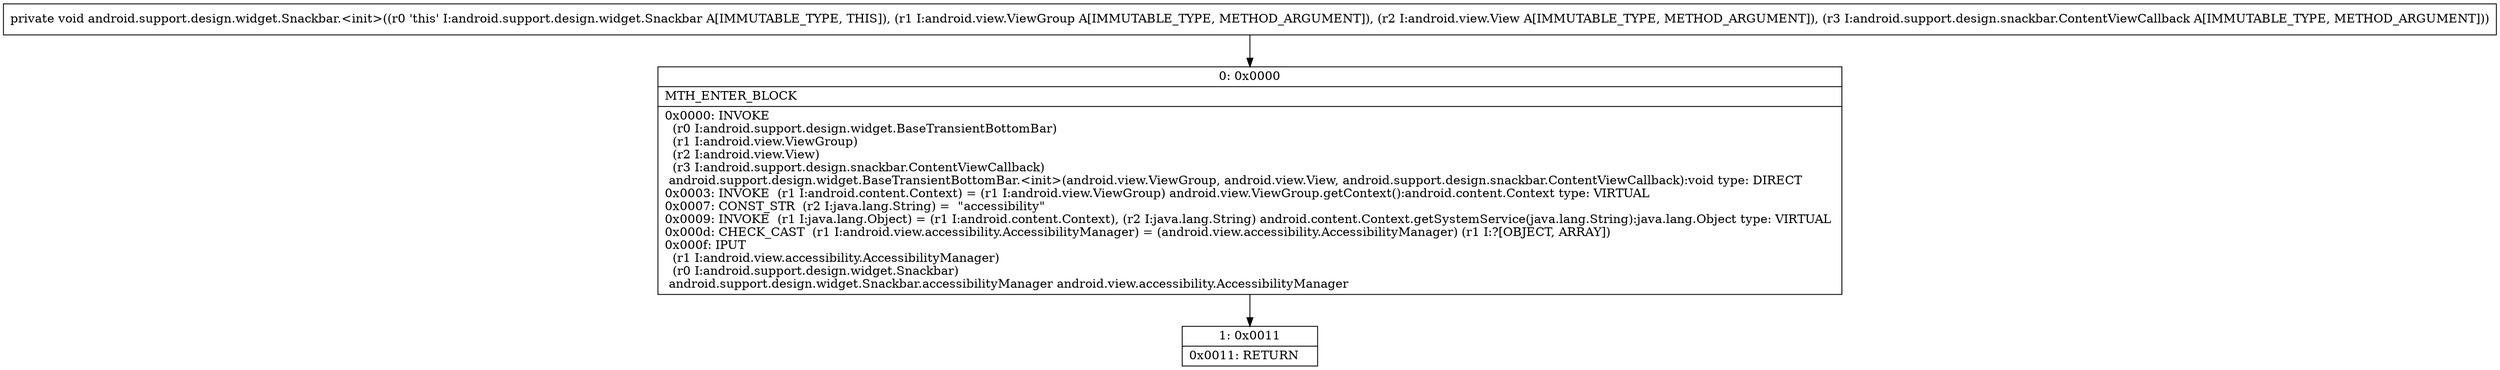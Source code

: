 digraph "CFG forandroid.support.design.widget.Snackbar.\<init\>(Landroid\/view\/ViewGroup;Landroid\/view\/View;Landroid\/support\/design\/snackbar\/ContentViewCallback;)V" {
Node_0 [shape=record,label="{0\:\ 0x0000|MTH_ENTER_BLOCK\l|0x0000: INVOKE  \l  (r0 I:android.support.design.widget.BaseTransientBottomBar)\l  (r1 I:android.view.ViewGroup)\l  (r2 I:android.view.View)\l  (r3 I:android.support.design.snackbar.ContentViewCallback)\l android.support.design.widget.BaseTransientBottomBar.\<init\>(android.view.ViewGroup, android.view.View, android.support.design.snackbar.ContentViewCallback):void type: DIRECT \l0x0003: INVOKE  (r1 I:android.content.Context) = (r1 I:android.view.ViewGroup) android.view.ViewGroup.getContext():android.content.Context type: VIRTUAL \l0x0007: CONST_STR  (r2 I:java.lang.String) =  \"accessibility\" \l0x0009: INVOKE  (r1 I:java.lang.Object) = (r1 I:android.content.Context), (r2 I:java.lang.String) android.content.Context.getSystemService(java.lang.String):java.lang.Object type: VIRTUAL \l0x000d: CHECK_CAST  (r1 I:android.view.accessibility.AccessibilityManager) = (android.view.accessibility.AccessibilityManager) (r1 I:?[OBJECT, ARRAY]) \l0x000f: IPUT  \l  (r1 I:android.view.accessibility.AccessibilityManager)\l  (r0 I:android.support.design.widget.Snackbar)\l android.support.design.widget.Snackbar.accessibilityManager android.view.accessibility.AccessibilityManager \l}"];
Node_1 [shape=record,label="{1\:\ 0x0011|0x0011: RETURN   \l}"];
MethodNode[shape=record,label="{private void android.support.design.widget.Snackbar.\<init\>((r0 'this' I:android.support.design.widget.Snackbar A[IMMUTABLE_TYPE, THIS]), (r1 I:android.view.ViewGroup A[IMMUTABLE_TYPE, METHOD_ARGUMENT]), (r2 I:android.view.View A[IMMUTABLE_TYPE, METHOD_ARGUMENT]), (r3 I:android.support.design.snackbar.ContentViewCallback A[IMMUTABLE_TYPE, METHOD_ARGUMENT])) }"];
MethodNode -> Node_0;
Node_0 -> Node_1;
}

